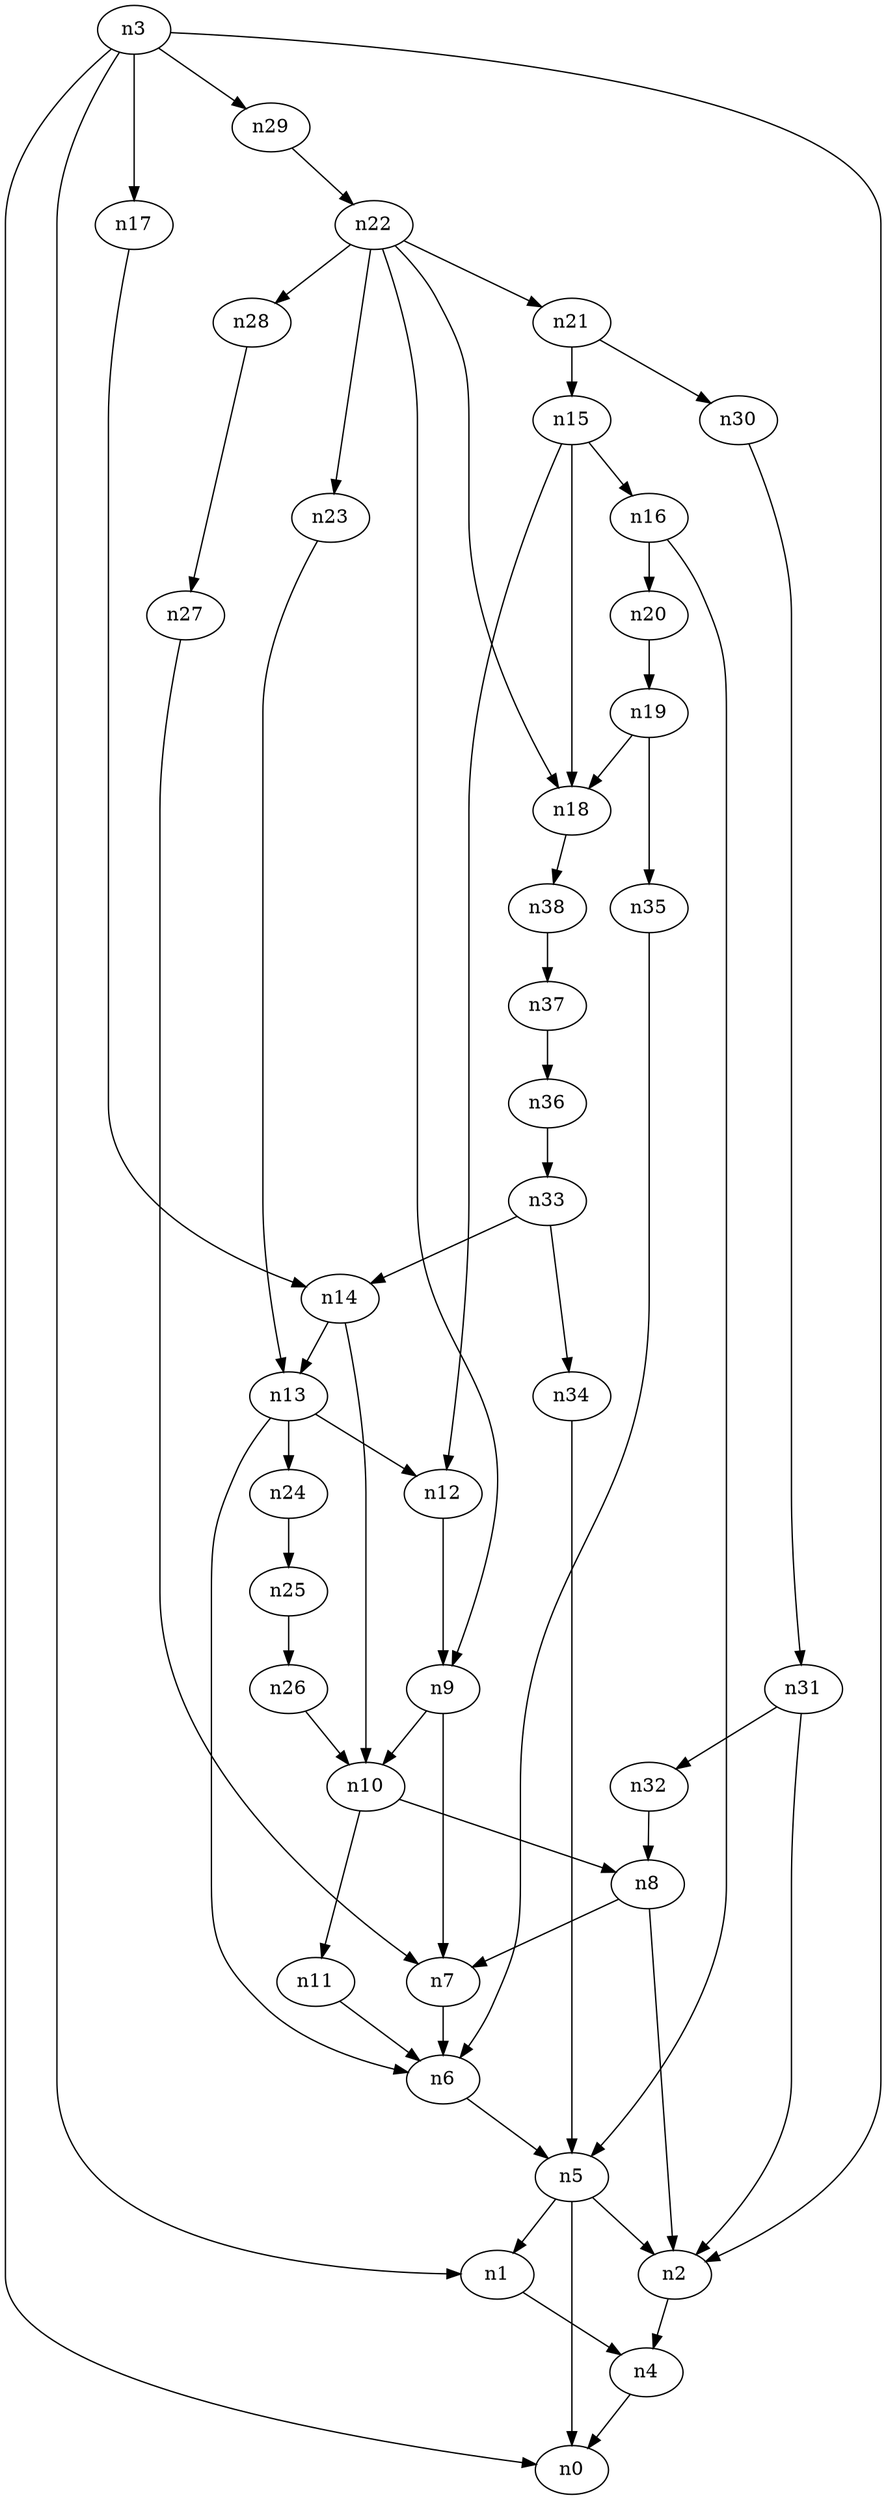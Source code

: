 digraph G {
	n1 -> n4	 [_graphml_id=e4];
	n2 -> n4	 [_graphml_id=e7];
	n3 -> n0	 [_graphml_id=e0];
	n3 -> n1	 [_graphml_id=e3];
	n3 -> n2	 [_graphml_id=e6];
	n3 -> n17	 [_graphml_id=e26];
	n3 -> n29	 [_graphml_id=e44];
	n4 -> n0	 [_graphml_id=e1];
	n5 -> n0	 [_graphml_id=e2];
	n5 -> n1	 [_graphml_id=e5];
	n5 -> n2	 [_graphml_id=e8];
	n6 -> n5	 [_graphml_id=e9];
	n7 -> n6	 [_graphml_id=e10];
	n8 -> n2	 [_graphml_id=e12];
	n8 -> n7	 [_graphml_id=e11];
	n9 -> n7	 [_graphml_id=e13];
	n9 -> n10	 [_graphml_id=e14];
	n10 -> n8	 [_graphml_id=e15];
	n10 -> n11	 [_graphml_id=e16];
	n11 -> n6	 [_graphml_id=e17];
	n12 -> n9	 [_graphml_id=e18];
	n13 -> n6	 [_graphml_id=e27];
	n13 -> n12	 [_graphml_id=e19];
	n13 -> n24	 [_graphml_id=e37];
	n14 -> n10	 [_graphml_id=e21];
	n14 -> n13	 [_graphml_id=e20];
	n15 -> n12	 [_graphml_id=e22];
	n15 -> n16	 [_graphml_id=e23];
	n15 -> n18	 [_graphml_id=e28];
	n16 -> n5	 [_graphml_id=e24];
	n16 -> n20	 [_graphml_id=e31];
	n17 -> n14	 [_graphml_id=e25];
	n18 -> n38	 [_graphml_id=e60];
	n19 -> n18	 [_graphml_id=e29];
	n19 -> n35	 [_graphml_id=e54];
	n20 -> n19	 [_graphml_id=e30];
	n21 -> n15	 [_graphml_id=e32];
	n21 -> n30	 [_graphml_id=e47];
	n22 -> n9	 [_graphml_id=e46];
	n22 -> n18	 [_graphml_id=e34];
	n22 -> n21	 [_graphml_id=e33];
	n22 -> n23	 [_graphml_id=e35];
	n22 -> n28	 [_graphml_id=e43];
	n23 -> n13	 [_graphml_id=e36];
	n24 -> n25	 [_graphml_id=e38];
	n25 -> n26	 [_graphml_id=e39];
	n26 -> n10	 [_graphml_id=e40];
	n27 -> n7	 [_graphml_id=e41];
	n28 -> n27	 [_graphml_id=e42];
	n29 -> n22	 [_graphml_id=e45];
	n30 -> n31	 [_graphml_id=e48];
	n31 -> n2	 [_graphml_id=e56];
	n31 -> n32	 [_graphml_id=e49];
	n32 -> n8	 [_graphml_id=e50];
	n33 -> n14	 [_graphml_id=e51];
	n33 -> n34	 [_graphml_id=e52];
	n34 -> n5	 [_graphml_id=e53];
	n35 -> n6	 [_graphml_id=e55];
	n36 -> n33	 [_graphml_id=e57];
	n37 -> n36	 [_graphml_id=e58];
	n38 -> n37	 [_graphml_id=e59];
}

